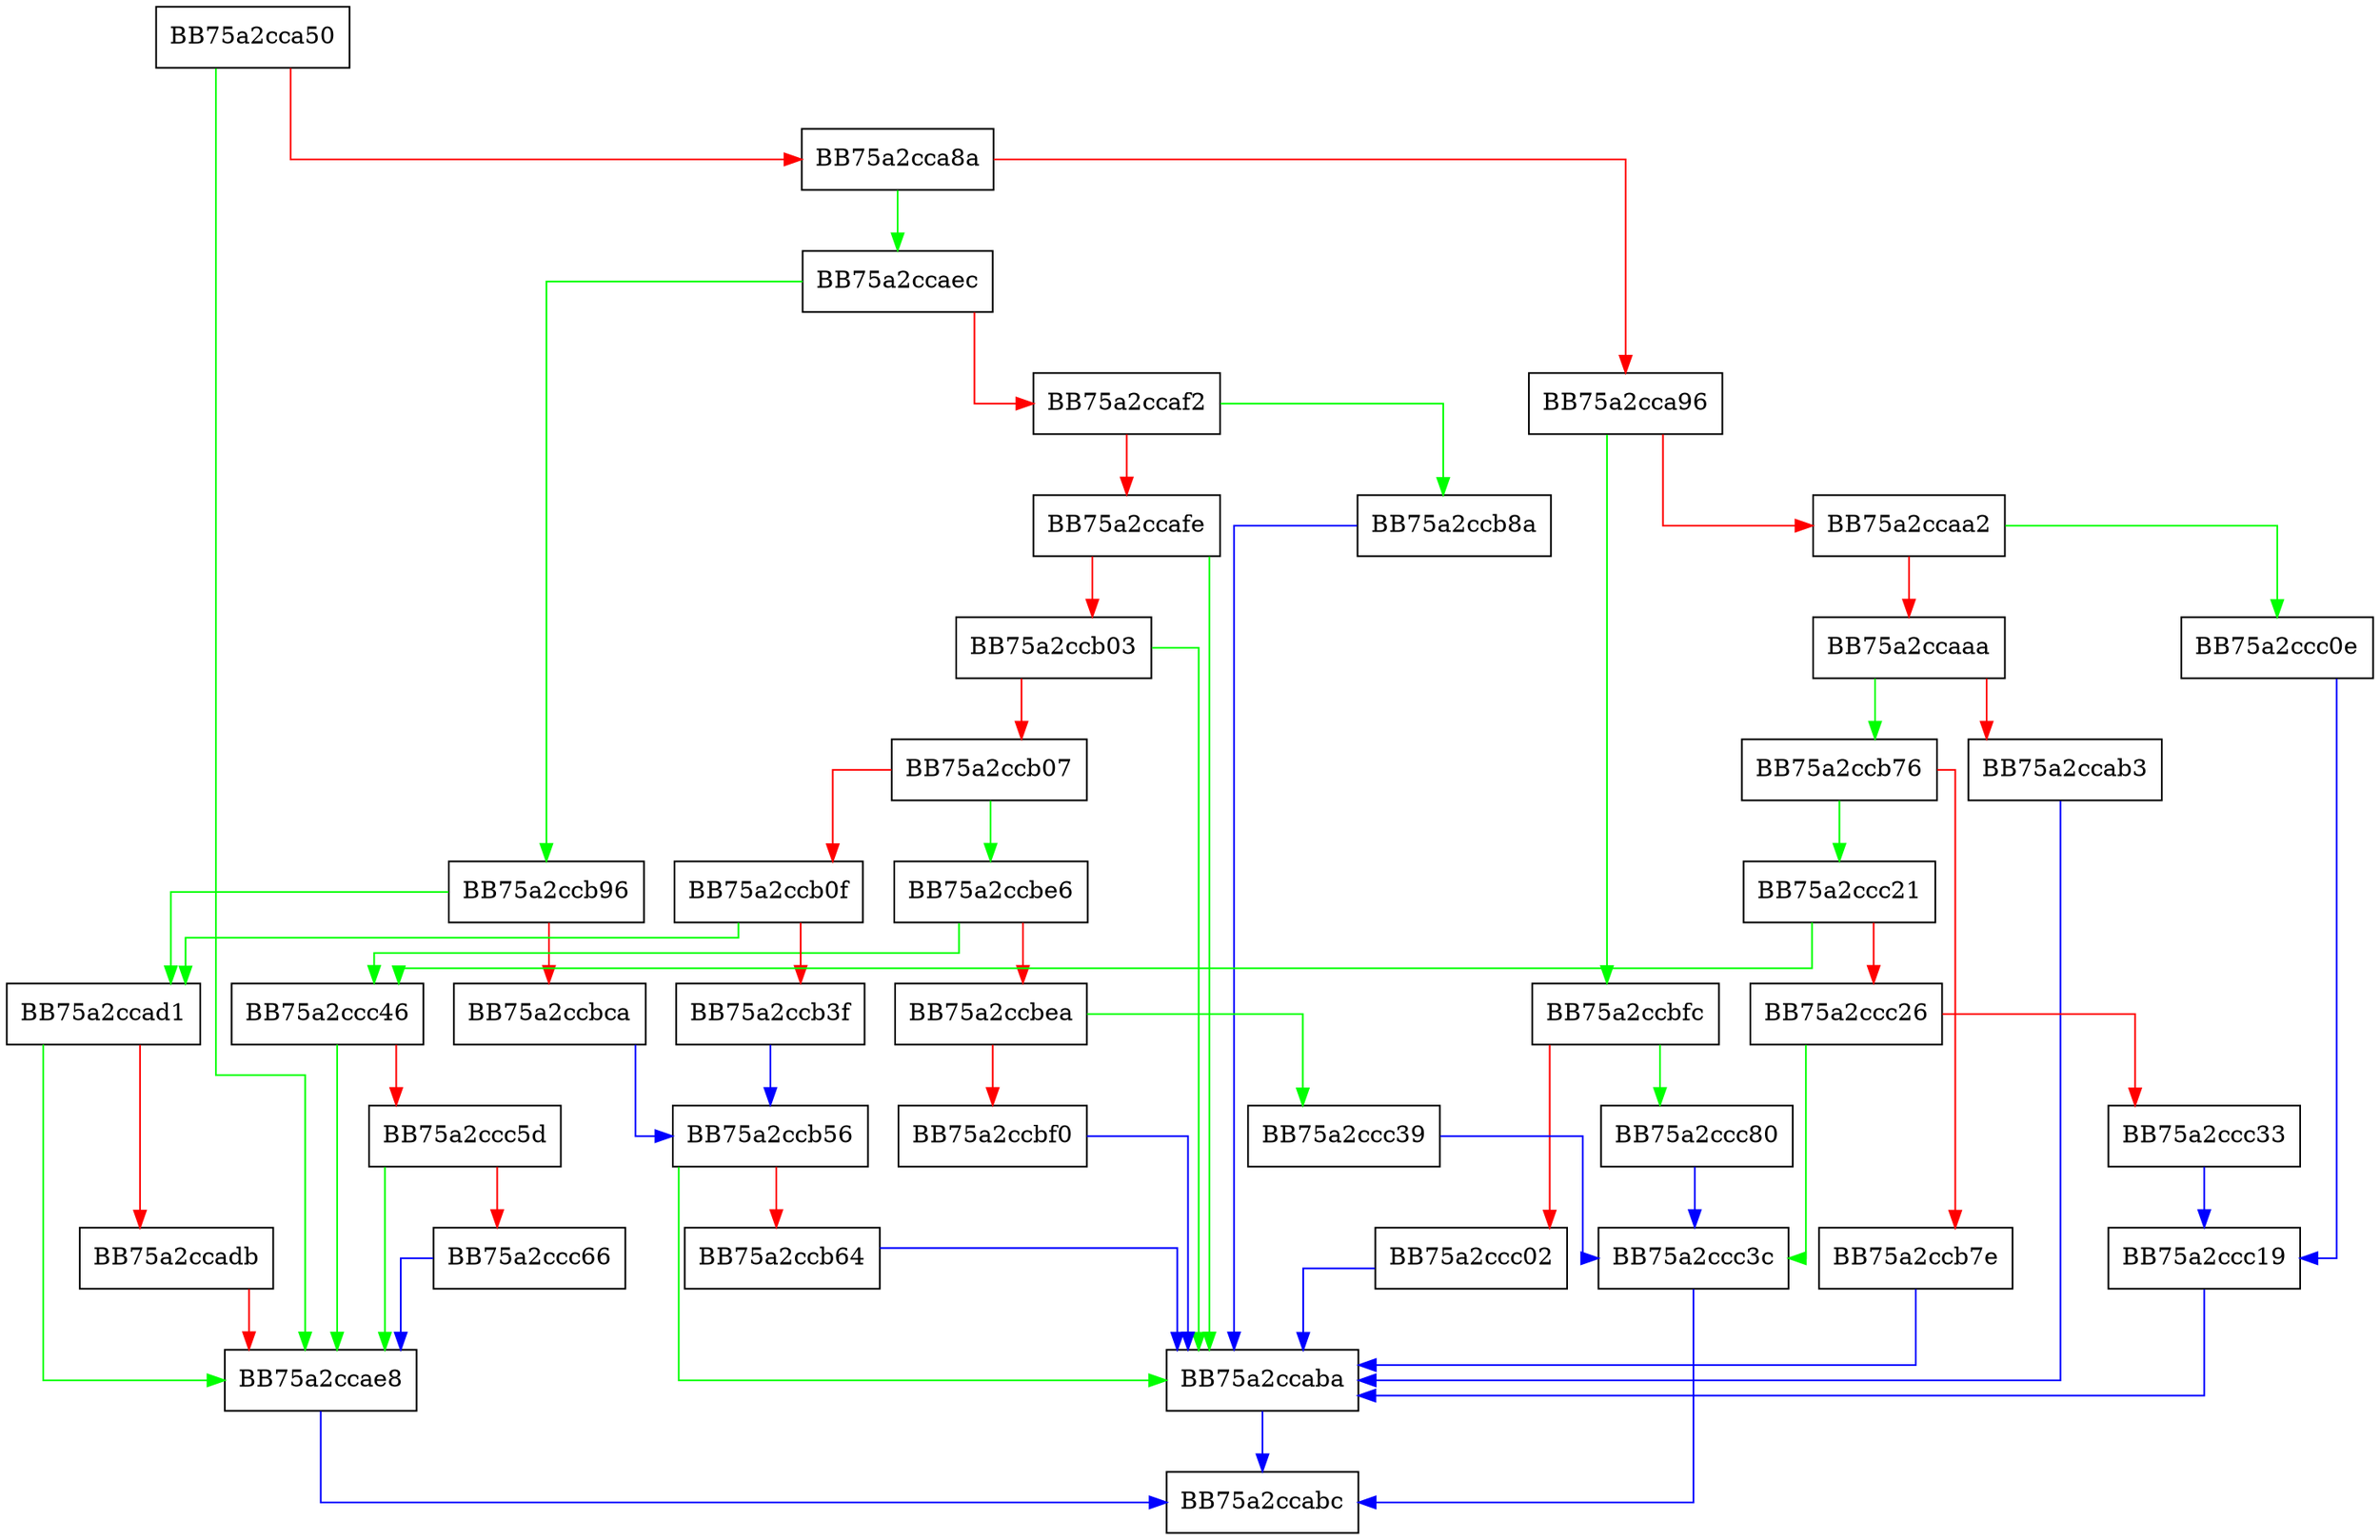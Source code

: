 digraph StartComposite {
  node [shape="box"];
  graph [splines=ortho];
  BB75a2cca50 -> BB75a2ccae8 [color="green"];
  BB75a2cca50 -> BB75a2cca8a [color="red"];
  BB75a2cca8a -> BB75a2ccaec [color="green"];
  BB75a2cca8a -> BB75a2cca96 [color="red"];
  BB75a2cca96 -> BB75a2ccbfc [color="green"];
  BB75a2cca96 -> BB75a2ccaa2 [color="red"];
  BB75a2ccaa2 -> BB75a2ccc0e [color="green"];
  BB75a2ccaa2 -> BB75a2ccaaa [color="red"];
  BB75a2ccaaa -> BB75a2ccb76 [color="green"];
  BB75a2ccaaa -> BB75a2ccab3 [color="red"];
  BB75a2ccab3 -> BB75a2ccaba [color="blue"];
  BB75a2ccaba -> BB75a2ccabc [color="blue"];
  BB75a2ccad1 -> BB75a2ccae8 [color="green"];
  BB75a2ccad1 -> BB75a2ccadb [color="red"];
  BB75a2ccadb -> BB75a2ccae8 [color="red"];
  BB75a2ccae8 -> BB75a2ccabc [color="blue"];
  BB75a2ccaec -> BB75a2ccb96 [color="green"];
  BB75a2ccaec -> BB75a2ccaf2 [color="red"];
  BB75a2ccaf2 -> BB75a2ccb8a [color="green"];
  BB75a2ccaf2 -> BB75a2ccafe [color="red"];
  BB75a2ccafe -> BB75a2ccaba [color="green"];
  BB75a2ccafe -> BB75a2ccb03 [color="red"];
  BB75a2ccb03 -> BB75a2ccaba [color="green"];
  BB75a2ccb03 -> BB75a2ccb07 [color="red"];
  BB75a2ccb07 -> BB75a2ccbe6 [color="green"];
  BB75a2ccb07 -> BB75a2ccb0f [color="red"];
  BB75a2ccb0f -> BB75a2ccad1 [color="green"];
  BB75a2ccb0f -> BB75a2ccb3f [color="red"];
  BB75a2ccb3f -> BB75a2ccb56 [color="blue"];
  BB75a2ccb56 -> BB75a2ccaba [color="green"];
  BB75a2ccb56 -> BB75a2ccb64 [color="red"];
  BB75a2ccb64 -> BB75a2ccaba [color="blue"];
  BB75a2ccb76 -> BB75a2ccc21 [color="green"];
  BB75a2ccb76 -> BB75a2ccb7e [color="red"];
  BB75a2ccb7e -> BB75a2ccaba [color="blue"];
  BB75a2ccb8a -> BB75a2ccaba [color="blue"];
  BB75a2ccb96 -> BB75a2ccad1 [color="green"];
  BB75a2ccb96 -> BB75a2ccbca [color="red"];
  BB75a2ccbca -> BB75a2ccb56 [color="blue"];
  BB75a2ccbe6 -> BB75a2ccc46 [color="green"];
  BB75a2ccbe6 -> BB75a2ccbea [color="red"];
  BB75a2ccbea -> BB75a2ccc39 [color="green"];
  BB75a2ccbea -> BB75a2ccbf0 [color="red"];
  BB75a2ccbf0 -> BB75a2ccaba [color="blue"];
  BB75a2ccbfc -> BB75a2ccc80 [color="green"];
  BB75a2ccbfc -> BB75a2ccc02 [color="red"];
  BB75a2ccc02 -> BB75a2ccaba [color="blue"];
  BB75a2ccc0e -> BB75a2ccc19 [color="blue"];
  BB75a2ccc19 -> BB75a2ccaba [color="blue"];
  BB75a2ccc21 -> BB75a2ccc46 [color="green"];
  BB75a2ccc21 -> BB75a2ccc26 [color="red"];
  BB75a2ccc26 -> BB75a2ccc3c [color="green"];
  BB75a2ccc26 -> BB75a2ccc33 [color="red"];
  BB75a2ccc33 -> BB75a2ccc19 [color="blue"];
  BB75a2ccc39 -> BB75a2ccc3c [color="blue"];
  BB75a2ccc3c -> BB75a2ccabc [color="blue"];
  BB75a2ccc46 -> BB75a2ccae8 [color="green"];
  BB75a2ccc46 -> BB75a2ccc5d [color="red"];
  BB75a2ccc5d -> BB75a2ccae8 [color="green"];
  BB75a2ccc5d -> BB75a2ccc66 [color="red"];
  BB75a2ccc66 -> BB75a2ccae8 [color="blue"];
  BB75a2ccc80 -> BB75a2ccc3c [color="blue"];
}